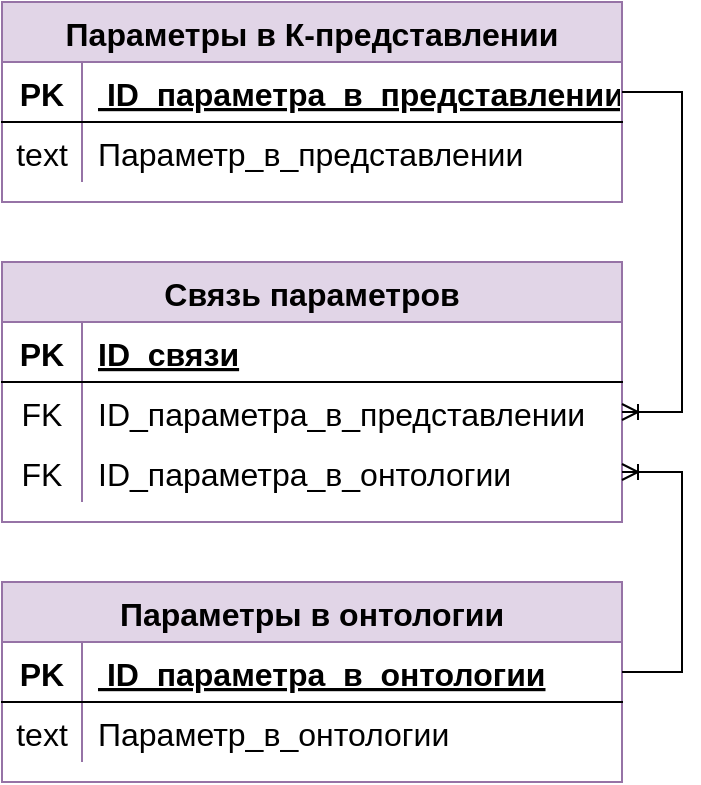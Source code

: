 <mxfile version="18.0.6" type="device"><diagram id="5UYzDDDhAqBPwlQlaNc8" name="Страница 1"><mxGraphModel dx="1038" dy="649" grid="1" gridSize="10" guides="1" tooltips="1" connect="1" arrows="1" fold="1" page="1" pageScale="1" pageWidth="1169" pageHeight="827" math="0" shadow="0"><root><mxCell id="0"/><mxCell id="1" parent="0"/><mxCell id="ogIw7RamCGDvY-IceUVw-1" value="Параметры в К-представлении" style="shape=table;startSize=30;container=1;collapsible=1;childLayout=tableLayout;fixedRows=1;rowLines=0;fontStyle=1;align=center;resizeLast=1;fillColor=#e1d5e7;strokeColor=#9673a6;fontSize=16;" parent="1" vertex="1"><mxGeometry x="410" width="310" height="100" as="geometry"/></mxCell><mxCell id="ogIw7RamCGDvY-IceUVw-2" value="" style="shape=tableRow;horizontal=0;startSize=0;swimlaneHead=0;swimlaneBody=0;fillColor=none;collapsible=0;dropTarget=0;points=[[0,0.5],[1,0.5]];portConstraint=eastwest;top=0;left=0;right=0;bottom=1;fontSize=16;" parent="ogIw7RamCGDvY-IceUVw-1" vertex="1"><mxGeometry y="30" width="310" height="30" as="geometry"/></mxCell><mxCell id="ogIw7RamCGDvY-IceUVw-3" value="PK" style="shape=partialRectangle;connectable=0;fillColor=none;top=0;left=0;bottom=0;right=0;fontStyle=1;overflow=hidden;fontSize=16;" parent="ogIw7RamCGDvY-IceUVw-2" vertex="1"><mxGeometry width="40" height="30" as="geometry"><mxRectangle width="40" height="30" as="alternateBounds"/></mxGeometry></mxCell><mxCell id="ogIw7RamCGDvY-IceUVw-4" value=" ID_параметра_в_представлении" style="shape=partialRectangle;connectable=0;fillColor=none;top=0;left=0;bottom=0;right=0;align=left;spacingLeft=6;fontStyle=5;overflow=hidden;fontSize=16;" parent="ogIw7RamCGDvY-IceUVw-2" vertex="1"><mxGeometry x="40" width="270" height="30" as="geometry"><mxRectangle width="270" height="30" as="alternateBounds"/></mxGeometry></mxCell><mxCell id="ogIw7RamCGDvY-IceUVw-5" value="" style="shape=tableRow;horizontal=0;startSize=0;swimlaneHead=0;swimlaneBody=0;fillColor=none;collapsible=0;dropTarget=0;points=[[0,0.5],[1,0.5]];portConstraint=eastwest;top=0;left=0;right=0;bottom=0;fontSize=16;" parent="ogIw7RamCGDvY-IceUVw-1" vertex="1"><mxGeometry y="60" width="310" height="30" as="geometry"/></mxCell><mxCell id="ogIw7RamCGDvY-IceUVw-6" value="text" style="shape=partialRectangle;connectable=0;fillColor=none;top=0;left=0;bottom=0;right=0;editable=1;overflow=hidden;fontSize=16;" parent="ogIw7RamCGDvY-IceUVw-5" vertex="1"><mxGeometry width="40" height="30" as="geometry"><mxRectangle width="40" height="30" as="alternateBounds"/></mxGeometry></mxCell><mxCell id="ogIw7RamCGDvY-IceUVw-7" value="Параметр_в_представлении" style="shape=partialRectangle;connectable=0;fillColor=none;top=0;left=0;bottom=0;right=0;align=left;spacingLeft=6;overflow=hidden;fontSize=16;" parent="ogIw7RamCGDvY-IceUVw-5" vertex="1"><mxGeometry x="40" width="270" height="30" as="geometry"><mxRectangle width="270" height="30" as="alternateBounds"/></mxGeometry></mxCell><mxCell id="ogIw7RamCGDvY-IceUVw-14" value="Связь параметров" style="shape=table;startSize=30;container=1;collapsible=1;childLayout=tableLayout;fixedRows=1;rowLines=0;fontStyle=1;align=center;resizeLast=1;fillColor=#e1d5e7;strokeColor=#9673a6;fontSize=16;" parent="1" vertex="1"><mxGeometry x="410" y="130" width="310" height="130" as="geometry"/></mxCell><mxCell id="ogIw7RamCGDvY-IceUVw-15" value="" style="shape=tableRow;horizontal=0;startSize=0;swimlaneHead=0;swimlaneBody=0;fillColor=none;collapsible=0;dropTarget=0;points=[[0,0.5],[1,0.5]];portConstraint=eastwest;top=0;left=0;right=0;bottom=1;fontSize=16;" parent="ogIw7RamCGDvY-IceUVw-14" vertex="1"><mxGeometry y="30" width="310" height="30" as="geometry"/></mxCell><mxCell id="ogIw7RamCGDvY-IceUVw-16" value="PK" style="shape=partialRectangle;connectable=0;fillColor=none;top=0;left=0;bottom=0;right=0;fontStyle=1;overflow=hidden;fontSize=16;" parent="ogIw7RamCGDvY-IceUVw-15" vertex="1"><mxGeometry width="40" height="30" as="geometry"><mxRectangle width="40" height="30" as="alternateBounds"/></mxGeometry></mxCell><mxCell id="ogIw7RamCGDvY-IceUVw-17" value="ID_связи" style="shape=partialRectangle;connectable=0;fillColor=none;top=0;left=0;bottom=0;right=0;align=left;spacingLeft=6;fontStyle=5;overflow=hidden;fontSize=16;" parent="ogIw7RamCGDvY-IceUVw-15" vertex="1"><mxGeometry x="40" width="270" height="30" as="geometry"><mxRectangle width="270" height="30" as="alternateBounds"/></mxGeometry></mxCell><mxCell id="ogIw7RamCGDvY-IceUVw-18" value="" style="shape=tableRow;horizontal=0;startSize=0;swimlaneHead=0;swimlaneBody=0;fillColor=none;collapsible=0;dropTarget=0;points=[[0,0.5],[1,0.5]];portConstraint=eastwest;top=0;left=0;right=0;bottom=0;fontSize=16;" parent="ogIw7RamCGDvY-IceUVw-14" vertex="1"><mxGeometry y="60" width="310" height="30" as="geometry"/></mxCell><mxCell id="ogIw7RamCGDvY-IceUVw-19" value="FK" style="shape=partialRectangle;connectable=0;fillColor=none;top=0;left=0;bottom=0;right=0;editable=1;overflow=hidden;fontSize=16;" parent="ogIw7RamCGDvY-IceUVw-18" vertex="1"><mxGeometry width="40" height="30" as="geometry"><mxRectangle width="40" height="30" as="alternateBounds"/></mxGeometry></mxCell><mxCell id="ogIw7RamCGDvY-IceUVw-20" value="ID_параметра_в_представлении" style="shape=partialRectangle;connectable=0;fillColor=none;top=0;left=0;bottom=0;right=0;align=left;spacingLeft=6;overflow=hidden;fontSize=16;" parent="ogIw7RamCGDvY-IceUVw-18" vertex="1"><mxGeometry x="40" width="270" height="30" as="geometry"><mxRectangle width="270" height="30" as="alternateBounds"/></mxGeometry></mxCell><mxCell id="ogIw7RamCGDvY-IceUVw-21" value="" style="shape=tableRow;horizontal=0;startSize=0;swimlaneHead=0;swimlaneBody=0;fillColor=none;collapsible=0;dropTarget=0;points=[[0,0.5],[1,0.5]];portConstraint=eastwest;top=0;left=0;right=0;bottom=0;fontSize=16;" parent="ogIw7RamCGDvY-IceUVw-14" vertex="1"><mxGeometry y="90" width="310" height="30" as="geometry"/></mxCell><mxCell id="ogIw7RamCGDvY-IceUVw-22" value="FK" style="shape=partialRectangle;connectable=0;fillColor=none;top=0;left=0;bottom=0;right=0;editable=1;overflow=hidden;fontSize=16;" parent="ogIw7RamCGDvY-IceUVw-21" vertex="1"><mxGeometry width="40" height="30" as="geometry"><mxRectangle width="40" height="30" as="alternateBounds"/></mxGeometry></mxCell><mxCell id="ogIw7RamCGDvY-IceUVw-23" value="ID_параметра_в_онтологии" style="shape=partialRectangle;connectable=0;fillColor=none;top=0;left=0;bottom=0;right=0;align=left;spacingLeft=6;overflow=hidden;fontSize=16;" parent="ogIw7RamCGDvY-IceUVw-21" vertex="1"><mxGeometry x="40" width="270" height="30" as="geometry"><mxRectangle width="270" height="30" as="alternateBounds"/></mxGeometry></mxCell><mxCell id="ogIw7RamCGDvY-IceUVw-27" value="Параметры в онтологии" style="shape=table;startSize=30;container=1;collapsible=1;childLayout=tableLayout;fixedRows=1;rowLines=0;fontStyle=1;align=center;resizeLast=1;fillColor=#e1d5e7;strokeColor=#9673a6;fontSize=16;" parent="1" vertex="1"><mxGeometry x="410" y="290" width="310" height="100" as="geometry"/></mxCell><mxCell id="ogIw7RamCGDvY-IceUVw-28" value="" style="shape=tableRow;horizontal=0;startSize=0;swimlaneHead=0;swimlaneBody=0;fillColor=none;collapsible=0;dropTarget=0;points=[[0,0.5],[1,0.5]];portConstraint=eastwest;top=0;left=0;right=0;bottom=1;fontSize=16;" parent="ogIw7RamCGDvY-IceUVw-27" vertex="1"><mxGeometry y="30" width="310" height="30" as="geometry"/></mxCell><mxCell id="ogIw7RamCGDvY-IceUVw-29" value="PK" style="shape=partialRectangle;connectable=0;fillColor=none;top=0;left=0;bottom=0;right=0;fontStyle=1;overflow=hidden;fontSize=16;" parent="ogIw7RamCGDvY-IceUVw-28" vertex="1"><mxGeometry width="40" height="30" as="geometry"><mxRectangle width="40" height="30" as="alternateBounds"/></mxGeometry></mxCell><mxCell id="ogIw7RamCGDvY-IceUVw-30" value=" ID_параметра_в_онтологии" style="shape=partialRectangle;connectable=0;fillColor=none;top=0;left=0;bottom=0;right=0;align=left;spacingLeft=6;fontStyle=5;overflow=hidden;fontSize=16;" parent="ogIw7RamCGDvY-IceUVw-28" vertex="1"><mxGeometry x="40" width="270" height="30" as="geometry"><mxRectangle width="270" height="30" as="alternateBounds"/></mxGeometry></mxCell><mxCell id="ogIw7RamCGDvY-IceUVw-31" value="" style="shape=tableRow;horizontal=0;startSize=0;swimlaneHead=0;swimlaneBody=0;fillColor=none;collapsible=0;dropTarget=0;points=[[0,0.5],[1,0.5]];portConstraint=eastwest;top=0;left=0;right=0;bottom=0;fontSize=16;" parent="ogIw7RamCGDvY-IceUVw-27" vertex="1"><mxGeometry y="60" width="310" height="30" as="geometry"/></mxCell><mxCell id="ogIw7RamCGDvY-IceUVw-32" value="text" style="shape=partialRectangle;connectable=0;fillColor=none;top=0;left=0;bottom=0;right=0;editable=1;overflow=hidden;fontSize=16;" parent="ogIw7RamCGDvY-IceUVw-31" vertex="1"><mxGeometry width="40" height="30" as="geometry"><mxRectangle width="40" height="30" as="alternateBounds"/></mxGeometry></mxCell><mxCell id="ogIw7RamCGDvY-IceUVw-33" value="Параметр_в_онтологии" style="shape=partialRectangle;connectable=0;fillColor=none;top=0;left=0;bottom=0;right=0;align=left;spacingLeft=6;overflow=hidden;fontSize=16;" parent="ogIw7RamCGDvY-IceUVw-31" vertex="1"><mxGeometry x="40" width="270" height="30" as="geometry"><mxRectangle width="270" height="30" as="alternateBounds"/></mxGeometry></mxCell><mxCell id="ogIw7RamCGDvY-IceUVw-34" value="" style="edgeStyle=orthogonalEdgeStyle;fontSize=16;html=1;endArrow=ERoneToMany;rounded=0;" parent="1" source="ogIw7RamCGDvY-IceUVw-2" target="ogIw7RamCGDvY-IceUVw-18" edge="1"><mxGeometry width="100" height="100" relative="1" as="geometry"><mxPoint x="670" y="190" as="sourcePoint"/><mxPoint x="770" y="90" as="targetPoint"/><Array as="points"><mxPoint x="750" y="45"/><mxPoint x="750" y="205"/></Array></mxGeometry></mxCell><mxCell id="ogIw7RamCGDvY-IceUVw-35" value="" style="edgeStyle=orthogonalEdgeStyle;fontSize=16;html=1;endArrow=ERoneToMany;rounded=0;" parent="1" source="ogIw7RamCGDvY-IceUVw-28" target="ogIw7RamCGDvY-IceUVw-21" edge="1"><mxGeometry width="100" height="100" relative="1" as="geometry"><mxPoint x="670" y="190" as="sourcePoint"/><mxPoint x="770" y="90" as="targetPoint"/><Array as="points"><mxPoint x="750" y="335"/><mxPoint x="750" y="235"/></Array></mxGeometry></mxCell></root></mxGraphModel></diagram></mxfile>